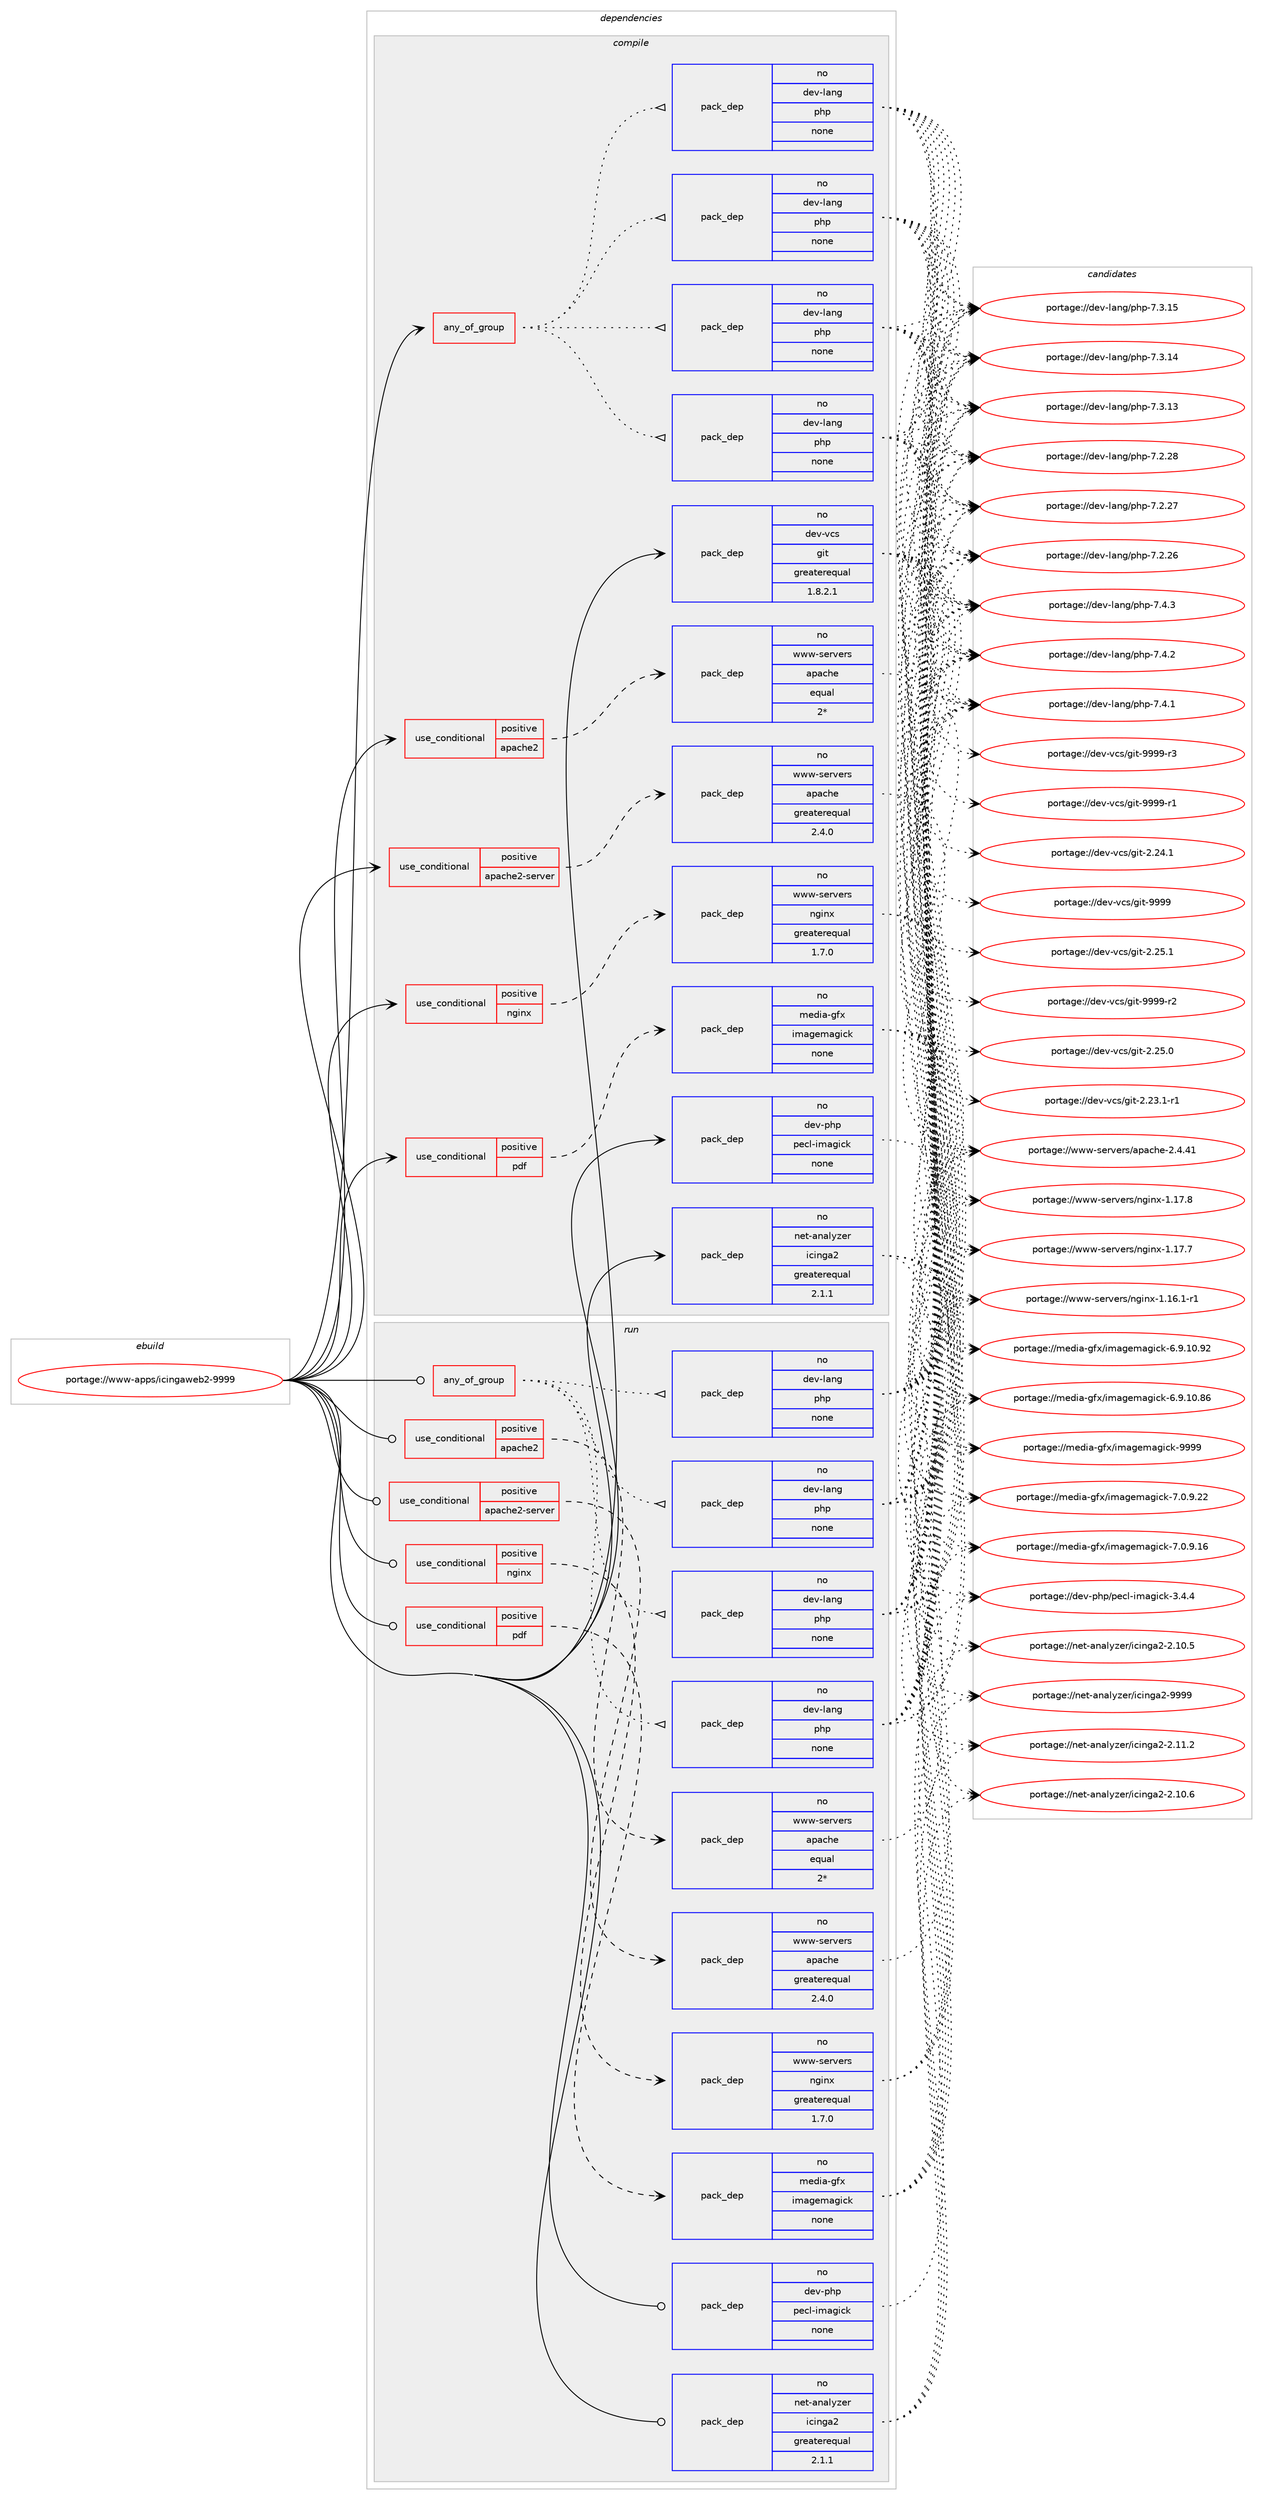 digraph prolog {

# *************
# Graph options
# *************

newrank=true;
concentrate=true;
compound=true;
graph [rankdir=LR,fontname=Helvetica,fontsize=10,ranksep=1.5];#, ranksep=2.5, nodesep=0.2];
edge  [arrowhead=vee];
node  [fontname=Helvetica,fontsize=10];

# **********
# The ebuild
# **********

subgraph cluster_leftcol {
color=gray;
rank=same;
label=<<i>ebuild</i>>;
id [label="portage://www-apps/icingaweb2-9999", color=red, width=4, href="../www-apps/icingaweb2-9999.svg"];
}

# ****************
# The dependencies
# ****************

subgraph cluster_midcol {
color=gray;
label=<<i>dependencies</i>>;
subgraph cluster_compile {
fillcolor="#eeeeee";
style=filled;
label=<<i>compile</i>>;
subgraph any435 {
dependency24993 [label=<<TABLE BORDER="0" CELLBORDER="1" CELLSPACING="0" CELLPADDING="4"><TR><TD CELLPADDING="10">any_of_group</TD></TR></TABLE>>, shape=none, color=red];subgraph pack20365 {
dependency24994 [label=<<TABLE BORDER="0" CELLBORDER="1" CELLSPACING="0" CELLPADDING="4" WIDTH="220"><TR><TD ROWSPAN="6" CELLPADDING="30">pack_dep</TD></TR><TR><TD WIDTH="110">no</TD></TR><TR><TD>dev-lang</TD></TR><TR><TD>php</TD></TR><TR><TD>none</TD></TR><TR><TD></TD></TR></TABLE>>, shape=none, color=blue];
}
dependency24993:e -> dependency24994:w [weight=20,style="dotted",arrowhead="oinv"];
subgraph pack20366 {
dependency24995 [label=<<TABLE BORDER="0" CELLBORDER="1" CELLSPACING="0" CELLPADDING="4" WIDTH="220"><TR><TD ROWSPAN="6" CELLPADDING="30">pack_dep</TD></TR><TR><TD WIDTH="110">no</TD></TR><TR><TD>dev-lang</TD></TR><TR><TD>php</TD></TR><TR><TD>none</TD></TR><TR><TD></TD></TR></TABLE>>, shape=none, color=blue];
}
dependency24993:e -> dependency24995:w [weight=20,style="dotted",arrowhead="oinv"];
subgraph pack20367 {
dependency24996 [label=<<TABLE BORDER="0" CELLBORDER="1" CELLSPACING="0" CELLPADDING="4" WIDTH="220"><TR><TD ROWSPAN="6" CELLPADDING="30">pack_dep</TD></TR><TR><TD WIDTH="110">no</TD></TR><TR><TD>dev-lang</TD></TR><TR><TD>php</TD></TR><TR><TD>none</TD></TR><TR><TD></TD></TR></TABLE>>, shape=none, color=blue];
}
dependency24993:e -> dependency24996:w [weight=20,style="dotted",arrowhead="oinv"];
subgraph pack20368 {
dependency24997 [label=<<TABLE BORDER="0" CELLBORDER="1" CELLSPACING="0" CELLPADDING="4" WIDTH="220"><TR><TD ROWSPAN="6" CELLPADDING="30">pack_dep</TD></TR><TR><TD WIDTH="110">no</TD></TR><TR><TD>dev-lang</TD></TR><TR><TD>php</TD></TR><TR><TD>none</TD></TR><TR><TD></TD></TR></TABLE>>, shape=none, color=blue];
}
dependency24993:e -> dependency24997:w [weight=20,style="dotted",arrowhead="oinv"];
}
id:e -> dependency24993:w [weight=20,style="solid",arrowhead="vee"];
subgraph cond4176 {
dependency24998 [label=<<TABLE BORDER="0" CELLBORDER="1" CELLSPACING="0" CELLPADDING="4"><TR><TD ROWSPAN="3" CELLPADDING="10">use_conditional</TD></TR><TR><TD>positive</TD></TR><TR><TD>apache2</TD></TR></TABLE>>, shape=none, color=red];
subgraph pack20369 {
dependency24999 [label=<<TABLE BORDER="0" CELLBORDER="1" CELLSPACING="0" CELLPADDING="4" WIDTH="220"><TR><TD ROWSPAN="6" CELLPADDING="30">pack_dep</TD></TR><TR><TD WIDTH="110">no</TD></TR><TR><TD>www-servers</TD></TR><TR><TD>apache</TD></TR><TR><TD>equal</TD></TR><TR><TD>2*</TD></TR></TABLE>>, shape=none, color=blue];
}
dependency24998:e -> dependency24999:w [weight=20,style="dashed",arrowhead="vee"];
}
id:e -> dependency24998:w [weight=20,style="solid",arrowhead="vee"];
subgraph cond4177 {
dependency25000 [label=<<TABLE BORDER="0" CELLBORDER="1" CELLSPACING="0" CELLPADDING="4"><TR><TD ROWSPAN="3" CELLPADDING="10">use_conditional</TD></TR><TR><TD>positive</TD></TR><TR><TD>apache2-server</TD></TR></TABLE>>, shape=none, color=red];
subgraph pack20370 {
dependency25001 [label=<<TABLE BORDER="0" CELLBORDER="1" CELLSPACING="0" CELLPADDING="4" WIDTH="220"><TR><TD ROWSPAN="6" CELLPADDING="30">pack_dep</TD></TR><TR><TD WIDTH="110">no</TD></TR><TR><TD>www-servers</TD></TR><TR><TD>apache</TD></TR><TR><TD>greaterequal</TD></TR><TR><TD>2.4.0</TD></TR></TABLE>>, shape=none, color=blue];
}
dependency25000:e -> dependency25001:w [weight=20,style="dashed",arrowhead="vee"];
}
id:e -> dependency25000:w [weight=20,style="solid",arrowhead="vee"];
subgraph cond4178 {
dependency25002 [label=<<TABLE BORDER="0" CELLBORDER="1" CELLSPACING="0" CELLPADDING="4"><TR><TD ROWSPAN="3" CELLPADDING="10">use_conditional</TD></TR><TR><TD>positive</TD></TR><TR><TD>nginx</TD></TR></TABLE>>, shape=none, color=red];
subgraph pack20371 {
dependency25003 [label=<<TABLE BORDER="0" CELLBORDER="1" CELLSPACING="0" CELLPADDING="4" WIDTH="220"><TR><TD ROWSPAN="6" CELLPADDING="30">pack_dep</TD></TR><TR><TD WIDTH="110">no</TD></TR><TR><TD>www-servers</TD></TR><TR><TD>nginx</TD></TR><TR><TD>greaterequal</TD></TR><TR><TD>1.7.0</TD></TR></TABLE>>, shape=none, color=blue];
}
dependency25002:e -> dependency25003:w [weight=20,style="dashed",arrowhead="vee"];
}
id:e -> dependency25002:w [weight=20,style="solid",arrowhead="vee"];
subgraph cond4179 {
dependency25004 [label=<<TABLE BORDER="0" CELLBORDER="1" CELLSPACING="0" CELLPADDING="4"><TR><TD ROWSPAN="3" CELLPADDING="10">use_conditional</TD></TR><TR><TD>positive</TD></TR><TR><TD>pdf</TD></TR></TABLE>>, shape=none, color=red];
subgraph pack20372 {
dependency25005 [label=<<TABLE BORDER="0" CELLBORDER="1" CELLSPACING="0" CELLPADDING="4" WIDTH="220"><TR><TD ROWSPAN="6" CELLPADDING="30">pack_dep</TD></TR><TR><TD WIDTH="110">no</TD></TR><TR><TD>media-gfx</TD></TR><TR><TD>imagemagick</TD></TR><TR><TD>none</TD></TR><TR><TD></TD></TR></TABLE>>, shape=none, color=blue];
}
dependency25004:e -> dependency25005:w [weight=20,style="dashed",arrowhead="vee"];
}
id:e -> dependency25004:w [weight=20,style="solid",arrowhead="vee"];
subgraph pack20373 {
dependency25006 [label=<<TABLE BORDER="0" CELLBORDER="1" CELLSPACING="0" CELLPADDING="4" WIDTH="220"><TR><TD ROWSPAN="6" CELLPADDING="30">pack_dep</TD></TR><TR><TD WIDTH="110">no</TD></TR><TR><TD>dev-php</TD></TR><TR><TD>pecl-imagick</TD></TR><TR><TD>none</TD></TR><TR><TD></TD></TR></TABLE>>, shape=none, color=blue];
}
id:e -> dependency25006:w [weight=20,style="solid",arrowhead="vee"];
subgraph pack20374 {
dependency25007 [label=<<TABLE BORDER="0" CELLBORDER="1" CELLSPACING="0" CELLPADDING="4" WIDTH="220"><TR><TD ROWSPAN="6" CELLPADDING="30">pack_dep</TD></TR><TR><TD WIDTH="110">no</TD></TR><TR><TD>dev-vcs</TD></TR><TR><TD>git</TD></TR><TR><TD>greaterequal</TD></TR><TR><TD>1.8.2.1</TD></TR></TABLE>>, shape=none, color=blue];
}
id:e -> dependency25007:w [weight=20,style="solid",arrowhead="vee"];
subgraph pack20375 {
dependency25008 [label=<<TABLE BORDER="0" CELLBORDER="1" CELLSPACING="0" CELLPADDING="4" WIDTH="220"><TR><TD ROWSPAN="6" CELLPADDING="30">pack_dep</TD></TR><TR><TD WIDTH="110">no</TD></TR><TR><TD>net-analyzer</TD></TR><TR><TD>icinga2</TD></TR><TR><TD>greaterequal</TD></TR><TR><TD>2.1.1</TD></TR></TABLE>>, shape=none, color=blue];
}
id:e -> dependency25008:w [weight=20,style="solid",arrowhead="vee"];
}
subgraph cluster_compileandrun {
fillcolor="#eeeeee";
style=filled;
label=<<i>compile and run</i>>;
}
subgraph cluster_run {
fillcolor="#eeeeee";
style=filled;
label=<<i>run</i>>;
subgraph any436 {
dependency25009 [label=<<TABLE BORDER="0" CELLBORDER="1" CELLSPACING="0" CELLPADDING="4"><TR><TD CELLPADDING="10">any_of_group</TD></TR></TABLE>>, shape=none, color=red];subgraph pack20376 {
dependency25010 [label=<<TABLE BORDER="0" CELLBORDER="1" CELLSPACING="0" CELLPADDING="4" WIDTH="220"><TR><TD ROWSPAN="6" CELLPADDING="30">pack_dep</TD></TR><TR><TD WIDTH="110">no</TD></TR><TR><TD>dev-lang</TD></TR><TR><TD>php</TD></TR><TR><TD>none</TD></TR><TR><TD></TD></TR></TABLE>>, shape=none, color=blue];
}
dependency25009:e -> dependency25010:w [weight=20,style="dotted",arrowhead="oinv"];
subgraph pack20377 {
dependency25011 [label=<<TABLE BORDER="0" CELLBORDER="1" CELLSPACING="0" CELLPADDING="4" WIDTH="220"><TR><TD ROWSPAN="6" CELLPADDING="30">pack_dep</TD></TR><TR><TD WIDTH="110">no</TD></TR><TR><TD>dev-lang</TD></TR><TR><TD>php</TD></TR><TR><TD>none</TD></TR><TR><TD></TD></TR></TABLE>>, shape=none, color=blue];
}
dependency25009:e -> dependency25011:w [weight=20,style="dotted",arrowhead="oinv"];
subgraph pack20378 {
dependency25012 [label=<<TABLE BORDER="0" CELLBORDER="1" CELLSPACING="0" CELLPADDING="4" WIDTH="220"><TR><TD ROWSPAN="6" CELLPADDING="30">pack_dep</TD></TR><TR><TD WIDTH="110">no</TD></TR><TR><TD>dev-lang</TD></TR><TR><TD>php</TD></TR><TR><TD>none</TD></TR><TR><TD></TD></TR></TABLE>>, shape=none, color=blue];
}
dependency25009:e -> dependency25012:w [weight=20,style="dotted",arrowhead="oinv"];
subgraph pack20379 {
dependency25013 [label=<<TABLE BORDER="0" CELLBORDER="1" CELLSPACING="0" CELLPADDING="4" WIDTH="220"><TR><TD ROWSPAN="6" CELLPADDING="30">pack_dep</TD></TR><TR><TD WIDTH="110">no</TD></TR><TR><TD>dev-lang</TD></TR><TR><TD>php</TD></TR><TR><TD>none</TD></TR><TR><TD></TD></TR></TABLE>>, shape=none, color=blue];
}
dependency25009:e -> dependency25013:w [weight=20,style="dotted",arrowhead="oinv"];
}
id:e -> dependency25009:w [weight=20,style="solid",arrowhead="odot"];
subgraph cond4180 {
dependency25014 [label=<<TABLE BORDER="0" CELLBORDER="1" CELLSPACING="0" CELLPADDING="4"><TR><TD ROWSPAN="3" CELLPADDING="10">use_conditional</TD></TR><TR><TD>positive</TD></TR><TR><TD>apache2</TD></TR></TABLE>>, shape=none, color=red];
subgraph pack20380 {
dependency25015 [label=<<TABLE BORDER="0" CELLBORDER="1" CELLSPACING="0" CELLPADDING="4" WIDTH="220"><TR><TD ROWSPAN="6" CELLPADDING="30">pack_dep</TD></TR><TR><TD WIDTH="110">no</TD></TR><TR><TD>www-servers</TD></TR><TR><TD>apache</TD></TR><TR><TD>equal</TD></TR><TR><TD>2*</TD></TR></TABLE>>, shape=none, color=blue];
}
dependency25014:e -> dependency25015:w [weight=20,style="dashed",arrowhead="vee"];
}
id:e -> dependency25014:w [weight=20,style="solid",arrowhead="odot"];
subgraph cond4181 {
dependency25016 [label=<<TABLE BORDER="0" CELLBORDER="1" CELLSPACING="0" CELLPADDING="4"><TR><TD ROWSPAN="3" CELLPADDING="10">use_conditional</TD></TR><TR><TD>positive</TD></TR><TR><TD>apache2-server</TD></TR></TABLE>>, shape=none, color=red];
subgraph pack20381 {
dependency25017 [label=<<TABLE BORDER="0" CELLBORDER="1" CELLSPACING="0" CELLPADDING="4" WIDTH="220"><TR><TD ROWSPAN="6" CELLPADDING="30">pack_dep</TD></TR><TR><TD WIDTH="110">no</TD></TR><TR><TD>www-servers</TD></TR><TR><TD>apache</TD></TR><TR><TD>greaterequal</TD></TR><TR><TD>2.4.0</TD></TR></TABLE>>, shape=none, color=blue];
}
dependency25016:e -> dependency25017:w [weight=20,style="dashed",arrowhead="vee"];
}
id:e -> dependency25016:w [weight=20,style="solid",arrowhead="odot"];
subgraph cond4182 {
dependency25018 [label=<<TABLE BORDER="0" CELLBORDER="1" CELLSPACING="0" CELLPADDING="4"><TR><TD ROWSPAN="3" CELLPADDING="10">use_conditional</TD></TR><TR><TD>positive</TD></TR><TR><TD>nginx</TD></TR></TABLE>>, shape=none, color=red];
subgraph pack20382 {
dependency25019 [label=<<TABLE BORDER="0" CELLBORDER="1" CELLSPACING="0" CELLPADDING="4" WIDTH="220"><TR><TD ROWSPAN="6" CELLPADDING="30">pack_dep</TD></TR><TR><TD WIDTH="110">no</TD></TR><TR><TD>www-servers</TD></TR><TR><TD>nginx</TD></TR><TR><TD>greaterequal</TD></TR><TR><TD>1.7.0</TD></TR></TABLE>>, shape=none, color=blue];
}
dependency25018:e -> dependency25019:w [weight=20,style="dashed",arrowhead="vee"];
}
id:e -> dependency25018:w [weight=20,style="solid",arrowhead="odot"];
subgraph cond4183 {
dependency25020 [label=<<TABLE BORDER="0" CELLBORDER="1" CELLSPACING="0" CELLPADDING="4"><TR><TD ROWSPAN="3" CELLPADDING="10">use_conditional</TD></TR><TR><TD>positive</TD></TR><TR><TD>pdf</TD></TR></TABLE>>, shape=none, color=red];
subgraph pack20383 {
dependency25021 [label=<<TABLE BORDER="0" CELLBORDER="1" CELLSPACING="0" CELLPADDING="4" WIDTH="220"><TR><TD ROWSPAN="6" CELLPADDING="30">pack_dep</TD></TR><TR><TD WIDTH="110">no</TD></TR><TR><TD>media-gfx</TD></TR><TR><TD>imagemagick</TD></TR><TR><TD>none</TD></TR><TR><TD></TD></TR></TABLE>>, shape=none, color=blue];
}
dependency25020:e -> dependency25021:w [weight=20,style="dashed",arrowhead="vee"];
}
id:e -> dependency25020:w [weight=20,style="solid",arrowhead="odot"];
subgraph pack20384 {
dependency25022 [label=<<TABLE BORDER="0" CELLBORDER="1" CELLSPACING="0" CELLPADDING="4" WIDTH="220"><TR><TD ROWSPAN="6" CELLPADDING="30">pack_dep</TD></TR><TR><TD WIDTH="110">no</TD></TR><TR><TD>dev-php</TD></TR><TR><TD>pecl-imagick</TD></TR><TR><TD>none</TD></TR><TR><TD></TD></TR></TABLE>>, shape=none, color=blue];
}
id:e -> dependency25022:w [weight=20,style="solid",arrowhead="odot"];
subgraph pack20385 {
dependency25023 [label=<<TABLE BORDER="0" CELLBORDER="1" CELLSPACING="0" CELLPADDING="4" WIDTH="220"><TR><TD ROWSPAN="6" CELLPADDING="30">pack_dep</TD></TR><TR><TD WIDTH="110">no</TD></TR><TR><TD>net-analyzer</TD></TR><TR><TD>icinga2</TD></TR><TR><TD>greaterequal</TD></TR><TR><TD>2.1.1</TD></TR></TABLE>>, shape=none, color=blue];
}
id:e -> dependency25023:w [weight=20,style="solid",arrowhead="odot"];
}
}

# **************
# The candidates
# **************

subgraph cluster_choices {
rank=same;
color=gray;
label=<<i>candidates</i>>;

subgraph choice20365 {
color=black;
nodesep=1;
choice100101118451089711010347112104112455546524651 [label="portage://dev-lang/php-7.4.3", color=red, width=4,href="../dev-lang/php-7.4.3.svg"];
choice100101118451089711010347112104112455546524650 [label="portage://dev-lang/php-7.4.2", color=red, width=4,href="../dev-lang/php-7.4.2.svg"];
choice100101118451089711010347112104112455546524649 [label="portage://dev-lang/php-7.4.1", color=red, width=4,href="../dev-lang/php-7.4.1.svg"];
choice10010111845108971101034711210411245554651464953 [label="portage://dev-lang/php-7.3.15", color=red, width=4,href="../dev-lang/php-7.3.15.svg"];
choice10010111845108971101034711210411245554651464952 [label="portage://dev-lang/php-7.3.14", color=red, width=4,href="../dev-lang/php-7.3.14.svg"];
choice10010111845108971101034711210411245554651464951 [label="portage://dev-lang/php-7.3.13", color=red, width=4,href="../dev-lang/php-7.3.13.svg"];
choice10010111845108971101034711210411245554650465056 [label="portage://dev-lang/php-7.2.28", color=red, width=4,href="../dev-lang/php-7.2.28.svg"];
choice10010111845108971101034711210411245554650465055 [label="portage://dev-lang/php-7.2.27", color=red, width=4,href="../dev-lang/php-7.2.27.svg"];
choice10010111845108971101034711210411245554650465054 [label="portage://dev-lang/php-7.2.26", color=red, width=4,href="../dev-lang/php-7.2.26.svg"];
dependency24994:e -> choice100101118451089711010347112104112455546524651:w [style=dotted,weight="100"];
dependency24994:e -> choice100101118451089711010347112104112455546524650:w [style=dotted,weight="100"];
dependency24994:e -> choice100101118451089711010347112104112455546524649:w [style=dotted,weight="100"];
dependency24994:e -> choice10010111845108971101034711210411245554651464953:w [style=dotted,weight="100"];
dependency24994:e -> choice10010111845108971101034711210411245554651464952:w [style=dotted,weight="100"];
dependency24994:e -> choice10010111845108971101034711210411245554651464951:w [style=dotted,weight="100"];
dependency24994:e -> choice10010111845108971101034711210411245554650465056:w [style=dotted,weight="100"];
dependency24994:e -> choice10010111845108971101034711210411245554650465055:w [style=dotted,weight="100"];
dependency24994:e -> choice10010111845108971101034711210411245554650465054:w [style=dotted,weight="100"];
}
subgraph choice20366 {
color=black;
nodesep=1;
choice100101118451089711010347112104112455546524651 [label="portage://dev-lang/php-7.4.3", color=red, width=4,href="../dev-lang/php-7.4.3.svg"];
choice100101118451089711010347112104112455546524650 [label="portage://dev-lang/php-7.4.2", color=red, width=4,href="../dev-lang/php-7.4.2.svg"];
choice100101118451089711010347112104112455546524649 [label="portage://dev-lang/php-7.4.1", color=red, width=4,href="../dev-lang/php-7.4.1.svg"];
choice10010111845108971101034711210411245554651464953 [label="portage://dev-lang/php-7.3.15", color=red, width=4,href="../dev-lang/php-7.3.15.svg"];
choice10010111845108971101034711210411245554651464952 [label="portage://dev-lang/php-7.3.14", color=red, width=4,href="../dev-lang/php-7.3.14.svg"];
choice10010111845108971101034711210411245554651464951 [label="portage://dev-lang/php-7.3.13", color=red, width=4,href="../dev-lang/php-7.3.13.svg"];
choice10010111845108971101034711210411245554650465056 [label="portage://dev-lang/php-7.2.28", color=red, width=4,href="../dev-lang/php-7.2.28.svg"];
choice10010111845108971101034711210411245554650465055 [label="portage://dev-lang/php-7.2.27", color=red, width=4,href="../dev-lang/php-7.2.27.svg"];
choice10010111845108971101034711210411245554650465054 [label="portage://dev-lang/php-7.2.26", color=red, width=4,href="../dev-lang/php-7.2.26.svg"];
dependency24995:e -> choice100101118451089711010347112104112455546524651:w [style=dotted,weight="100"];
dependency24995:e -> choice100101118451089711010347112104112455546524650:w [style=dotted,weight="100"];
dependency24995:e -> choice100101118451089711010347112104112455546524649:w [style=dotted,weight="100"];
dependency24995:e -> choice10010111845108971101034711210411245554651464953:w [style=dotted,weight="100"];
dependency24995:e -> choice10010111845108971101034711210411245554651464952:w [style=dotted,weight="100"];
dependency24995:e -> choice10010111845108971101034711210411245554651464951:w [style=dotted,weight="100"];
dependency24995:e -> choice10010111845108971101034711210411245554650465056:w [style=dotted,weight="100"];
dependency24995:e -> choice10010111845108971101034711210411245554650465055:w [style=dotted,weight="100"];
dependency24995:e -> choice10010111845108971101034711210411245554650465054:w [style=dotted,weight="100"];
}
subgraph choice20367 {
color=black;
nodesep=1;
choice100101118451089711010347112104112455546524651 [label="portage://dev-lang/php-7.4.3", color=red, width=4,href="../dev-lang/php-7.4.3.svg"];
choice100101118451089711010347112104112455546524650 [label="portage://dev-lang/php-7.4.2", color=red, width=4,href="../dev-lang/php-7.4.2.svg"];
choice100101118451089711010347112104112455546524649 [label="portage://dev-lang/php-7.4.1", color=red, width=4,href="../dev-lang/php-7.4.1.svg"];
choice10010111845108971101034711210411245554651464953 [label="portage://dev-lang/php-7.3.15", color=red, width=4,href="../dev-lang/php-7.3.15.svg"];
choice10010111845108971101034711210411245554651464952 [label="portage://dev-lang/php-7.3.14", color=red, width=4,href="../dev-lang/php-7.3.14.svg"];
choice10010111845108971101034711210411245554651464951 [label="portage://dev-lang/php-7.3.13", color=red, width=4,href="../dev-lang/php-7.3.13.svg"];
choice10010111845108971101034711210411245554650465056 [label="portage://dev-lang/php-7.2.28", color=red, width=4,href="../dev-lang/php-7.2.28.svg"];
choice10010111845108971101034711210411245554650465055 [label="portage://dev-lang/php-7.2.27", color=red, width=4,href="../dev-lang/php-7.2.27.svg"];
choice10010111845108971101034711210411245554650465054 [label="portage://dev-lang/php-7.2.26", color=red, width=4,href="../dev-lang/php-7.2.26.svg"];
dependency24996:e -> choice100101118451089711010347112104112455546524651:w [style=dotted,weight="100"];
dependency24996:e -> choice100101118451089711010347112104112455546524650:w [style=dotted,weight="100"];
dependency24996:e -> choice100101118451089711010347112104112455546524649:w [style=dotted,weight="100"];
dependency24996:e -> choice10010111845108971101034711210411245554651464953:w [style=dotted,weight="100"];
dependency24996:e -> choice10010111845108971101034711210411245554651464952:w [style=dotted,weight="100"];
dependency24996:e -> choice10010111845108971101034711210411245554651464951:w [style=dotted,weight="100"];
dependency24996:e -> choice10010111845108971101034711210411245554650465056:w [style=dotted,weight="100"];
dependency24996:e -> choice10010111845108971101034711210411245554650465055:w [style=dotted,weight="100"];
dependency24996:e -> choice10010111845108971101034711210411245554650465054:w [style=dotted,weight="100"];
}
subgraph choice20368 {
color=black;
nodesep=1;
choice100101118451089711010347112104112455546524651 [label="portage://dev-lang/php-7.4.3", color=red, width=4,href="../dev-lang/php-7.4.3.svg"];
choice100101118451089711010347112104112455546524650 [label="portage://dev-lang/php-7.4.2", color=red, width=4,href="../dev-lang/php-7.4.2.svg"];
choice100101118451089711010347112104112455546524649 [label="portage://dev-lang/php-7.4.1", color=red, width=4,href="../dev-lang/php-7.4.1.svg"];
choice10010111845108971101034711210411245554651464953 [label="portage://dev-lang/php-7.3.15", color=red, width=4,href="../dev-lang/php-7.3.15.svg"];
choice10010111845108971101034711210411245554651464952 [label="portage://dev-lang/php-7.3.14", color=red, width=4,href="../dev-lang/php-7.3.14.svg"];
choice10010111845108971101034711210411245554651464951 [label="portage://dev-lang/php-7.3.13", color=red, width=4,href="../dev-lang/php-7.3.13.svg"];
choice10010111845108971101034711210411245554650465056 [label="portage://dev-lang/php-7.2.28", color=red, width=4,href="../dev-lang/php-7.2.28.svg"];
choice10010111845108971101034711210411245554650465055 [label="portage://dev-lang/php-7.2.27", color=red, width=4,href="../dev-lang/php-7.2.27.svg"];
choice10010111845108971101034711210411245554650465054 [label="portage://dev-lang/php-7.2.26", color=red, width=4,href="../dev-lang/php-7.2.26.svg"];
dependency24997:e -> choice100101118451089711010347112104112455546524651:w [style=dotted,weight="100"];
dependency24997:e -> choice100101118451089711010347112104112455546524650:w [style=dotted,weight="100"];
dependency24997:e -> choice100101118451089711010347112104112455546524649:w [style=dotted,weight="100"];
dependency24997:e -> choice10010111845108971101034711210411245554651464953:w [style=dotted,weight="100"];
dependency24997:e -> choice10010111845108971101034711210411245554651464952:w [style=dotted,weight="100"];
dependency24997:e -> choice10010111845108971101034711210411245554651464951:w [style=dotted,weight="100"];
dependency24997:e -> choice10010111845108971101034711210411245554650465056:w [style=dotted,weight="100"];
dependency24997:e -> choice10010111845108971101034711210411245554650465055:w [style=dotted,weight="100"];
dependency24997:e -> choice10010111845108971101034711210411245554650465054:w [style=dotted,weight="100"];
}
subgraph choice20369 {
color=black;
nodesep=1;
choice119119119451151011141181011141154797112979910410145504652465249 [label="portage://www-servers/apache-2.4.41", color=red, width=4,href="../www-servers/apache-2.4.41.svg"];
dependency24999:e -> choice119119119451151011141181011141154797112979910410145504652465249:w [style=dotted,weight="100"];
}
subgraph choice20370 {
color=black;
nodesep=1;
choice119119119451151011141181011141154797112979910410145504652465249 [label="portage://www-servers/apache-2.4.41", color=red, width=4,href="../www-servers/apache-2.4.41.svg"];
dependency25001:e -> choice119119119451151011141181011141154797112979910410145504652465249:w [style=dotted,weight="100"];
}
subgraph choice20371 {
color=black;
nodesep=1;
choice119119119451151011141181011141154711010310511012045494649554656 [label="portage://www-servers/nginx-1.17.8", color=red, width=4,href="../www-servers/nginx-1.17.8.svg"];
choice119119119451151011141181011141154711010310511012045494649554655 [label="portage://www-servers/nginx-1.17.7", color=red, width=4,href="../www-servers/nginx-1.17.7.svg"];
choice1191191194511510111411810111411547110103105110120454946495446494511449 [label="portage://www-servers/nginx-1.16.1-r1", color=red, width=4,href="../www-servers/nginx-1.16.1-r1.svg"];
dependency25003:e -> choice119119119451151011141181011141154711010310511012045494649554656:w [style=dotted,weight="100"];
dependency25003:e -> choice119119119451151011141181011141154711010310511012045494649554655:w [style=dotted,weight="100"];
dependency25003:e -> choice1191191194511510111411810111411547110103105110120454946495446494511449:w [style=dotted,weight="100"];
}
subgraph choice20372 {
color=black;
nodesep=1;
choice1091011001059745103102120471051099710310110997103105991074557575757 [label="portage://media-gfx/imagemagick-9999", color=red, width=4,href="../media-gfx/imagemagick-9999.svg"];
choice109101100105974510310212047105109971031011099710310599107455546484657465050 [label="portage://media-gfx/imagemagick-7.0.9.22", color=red, width=4,href="../media-gfx/imagemagick-7.0.9.22.svg"];
choice109101100105974510310212047105109971031011099710310599107455546484657464954 [label="portage://media-gfx/imagemagick-7.0.9.16", color=red, width=4,href="../media-gfx/imagemagick-7.0.9.16.svg"];
choice10910110010597451031021204710510997103101109971031059910745544657464948465750 [label="portage://media-gfx/imagemagick-6.9.10.92", color=red, width=4,href="../media-gfx/imagemagick-6.9.10.92.svg"];
choice10910110010597451031021204710510997103101109971031059910745544657464948465654 [label="portage://media-gfx/imagemagick-6.9.10.86", color=red, width=4,href="../media-gfx/imagemagick-6.9.10.86.svg"];
dependency25005:e -> choice1091011001059745103102120471051099710310110997103105991074557575757:w [style=dotted,weight="100"];
dependency25005:e -> choice109101100105974510310212047105109971031011099710310599107455546484657465050:w [style=dotted,weight="100"];
dependency25005:e -> choice109101100105974510310212047105109971031011099710310599107455546484657464954:w [style=dotted,weight="100"];
dependency25005:e -> choice10910110010597451031021204710510997103101109971031059910745544657464948465750:w [style=dotted,weight="100"];
dependency25005:e -> choice10910110010597451031021204710510997103101109971031059910745544657464948465654:w [style=dotted,weight="100"];
}
subgraph choice20373 {
color=black;
nodesep=1;
choice100101118451121041124711210199108451051099710310599107455146524652 [label="portage://dev-php/pecl-imagick-3.4.4", color=red, width=4,href="../dev-php/pecl-imagick-3.4.4.svg"];
dependency25006:e -> choice100101118451121041124711210199108451051099710310599107455146524652:w [style=dotted,weight="100"];
}
subgraph choice20374 {
color=black;
nodesep=1;
choice10010111845118991154710310511645575757574511451 [label="portage://dev-vcs/git-9999-r3", color=red, width=4,href="../dev-vcs/git-9999-r3.svg"];
choice10010111845118991154710310511645575757574511450 [label="portage://dev-vcs/git-9999-r2", color=red, width=4,href="../dev-vcs/git-9999-r2.svg"];
choice10010111845118991154710310511645575757574511449 [label="portage://dev-vcs/git-9999-r1", color=red, width=4,href="../dev-vcs/git-9999-r1.svg"];
choice1001011184511899115471031051164557575757 [label="portage://dev-vcs/git-9999", color=red, width=4,href="../dev-vcs/git-9999.svg"];
choice10010111845118991154710310511645504650534649 [label="portage://dev-vcs/git-2.25.1", color=red, width=4,href="../dev-vcs/git-2.25.1.svg"];
choice10010111845118991154710310511645504650534648 [label="portage://dev-vcs/git-2.25.0", color=red, width=4,href="../dev-vcs/git-2.25.0.svg"];
choice10010111845118991154710310511645504650524649 [label="portage://dev-vcs/git-2.24.1", color=red, width=4,href="../dev-vcs/git-2.24.1.svg"];
choice100101118451189911547103105116455046505146494511449 [label="portage://dev-vcs/git-2.23.1-r1", color=red, width=4,href="../dev-vcs/git-2.23.1-r1.svg"];
dependency25007:e -> choice10010111845118991154710310511645575757574511451:w [style=dotted,weight="100"];
dependency25007:e -> choice10010111845118991154710310511645575757574511450:w [style=dotted,weight="100"];
dependency25007:e -> choice10010111845118991154710310511645575757574511449:w [style=dotted,weight="100"];
dependency25007:e -> choice1001011184511899115471031051164557575757:w [style=dotted,weight="100"];
dependency25007:e -> choice10010111845118991154710310511645504650534649:w [style=dotted,weight="100"];
dependency25007:e -> choice10010111845118991154710310511645504650534648:w [style=dotted,weight="100"];
dependency25007:e -> choice10010111845118991154710310511645504650524649:w [style=dotted,weight="100"];
dependency25007:e -> choice100101118451189911547103105116455046505146494511449:w [style=dotted,weight="100"];
}
subgraph choice20375 {
color=black;
nodesep=1;
choice110101116459711097108121122101114471059910511010397504557575757 [label="portage://net-analyzer/icinga2-9999", color=red, width=4,href="../net-analyzer/icinga2-9999.svg"];
choice1101011164597110971081211221011144710599105110103975045504649494650 [label="portage://net-analyzer/icinga2-2.11.2", color=red, width=4,href="../net-analyzer/icinga2-2.11.2.svg"];
choice1101011164597110971081211221011144710599105110103975045504649484654 [label="portage://net-analyzer/icinga2-2.10.6", color=red, width=4,href="../net-analyzer/icinga2-2.10.6.svg"];
choice1101011164597110971081211221011144710599105110103975045504649484653 [label="portage://net-analyzer/icinga2-2.10.5", color=red, width=4,href="../net-analyzer/icinga2-2.10.5.svg"];
dependency25008:e -> choice110101116459711097108121122101114471059910511010397504557575757:w [style=dotted,weight="100"];
dependency25008:e -> choice1101011164597110971081211221011144710599105110103975045504649494650:w [style=dotted,weight="100"];
dependency25008:e -> choice1101011164597110971081211221011144710599105110103975045504649484654:w [style=dotted,weight="100"];
dependency25008:e -> choice1101011164597110971081211221011144710599105110103975045504649484653:w [style=dotted,weight="100"];
}
subgraph choice20376 {
color=black;
nodesep=1;
choice100101118451089711010347112104112455546524651 [label="portage://dev-lang/php-7.4.3", color=red, width=4,href="../dev-lang/php-7.4.3.svg"];
choice100101118451089711010347112104112455546524650 [label="portage://dev-lang/php-7.4.2", color=red, width=4,href="../dev-lang/php-7.4.2.svg"];
choice100101118451089711010347112104112455546524649 [label="portage://dev-lang/php-7.4.1", color=red, width=4,href="../dev-lang/php-7.4.1.svg"];
choice10010111845108971101034711210411245554651464953 [label="portage://dev-lang/php-7.3.15", color=red, width=4,href="../dev-lang/php-7.3.15.svg"];
choice10010111845108971101034711210411245554651464952 [label="portage://dev-lang/php-7.3.14", color=red, width=4,href="../dev-lang/php-7.3.14.svg"];
choice10010111845108971101034711210411245554651464951 [label="portage://dev-lang/php-7.3.13", color=red, width=4,href="../dev-lang/php-7.3.13.svg"];
choice10010111845108971101034711210411245554650465056 [label="portage://dev-lang/php-7.2.28", color=red, width=4,href="../dev-lang/php-7.2.28.svg"];
choice10010111845108971101034711210411245554650465055 [label="portage://dev-lang/php-7.2.27", color=red, width=4,href="../dev-lang/php-7.2.27.svg"];
choice10010111845108971101034711210411245554650465054 [label="portage://dev-lang/php-7.2.26", color=red, width=4,href="../dev-lang/php-7.2.26.svg"];
dependency25010:e -> choice100101118451089711010347112104112455546524651:w [style=dotted,weight="100"];
dependency25010:e -> choice100101118451089711010347112104112455546524650:w [style=dotted,weight="100"];
dependency25010:e -> choice100101118451089711010347112104112455546524649:w [style=dotted,weight="100"];
dependency25010:e -> choice10010111845108971101034711210411245554651464953:w [style=dotted,weight="100"];
dependency25010:e -> choice10010111845108971101034711210411245554651464952:w [style=dotted,weight="100"];
dependency25010:e -> choice10010111845108971101034711210411245554651464951:w [style=dotted,weight="100"];
dependency25010:e -> choice10010111845108971101034711210411245554650465056:w [style=dotted,weight="100"];
dependency25010:e -> choice10010111845108971101034711210411245554650465055:w [style=dotted,weight="100"];
dependency25010:e -> choice10010111845108971101034711210411245554650465054:w [style=dotted,weight="100"];
}
subgraph choice20377 {
color=black;
nodesep=1;
choice100101118451089711010347112104112455546524651 [label="portage://dev-lang/php-7.4.3", color=red, width=4,href="../dev-lang/php-7.4.3.svg"];
choice100101118451089711010347112104112455546524650 [label="portage://dev-lang/php-7.4.2", color=red, width=4,href="../dev-lang/php-7.4.2.svg"];
choice100101118451089711010347112104112455546524649 [label="portage://dev-lang/php-7.4.1", color=red, width=4,href="../dev-lang/php-7.4.1.svg"];
choice10010111845108971101034711210411245554651464953 [label="portage://dev-lang/php-7.3.15", color=red, width=4,href="../dev-lang/php-7.3.15.svg"];
choice10010111845108971101034711210411245554651464952 [label="portage://dev-lang/php-7.3.14", color=red, width=4,href="../dev-lang/php-7.3.14.svg"];
choice10010111845108971101034711210411245554651464951 [label="portage://dev-lang/php-7.3.13", color=red, width=4,href="../dev-lang/php-7.3.13.svg"];
choice10010111845108971101034711210411245554650465056 [label="portage://dev-lang/php-7.2.28", color=red, width=4,href="../dev-lang/php-7.2.28.svg"];
choice10010111845108971101034711210411245554650465055 [label="portage://dev-lang/php-7.2.27", color=red, width=4,href="../dev-lang/php-7.2.27.svg"];
choice10010111845108971101034711210411245554650465054 [label="portage://dev-lang/php-7.2.26", color=red, width=4,href="../dev-lang/php-7.2.26.svg"];
dependency25011:e -> choice100101118451089711010347112104112455546524651:w [style=dotted,weight="100"];
dependency25011:e -> choice100101118451089711010347112104112455546524650:w [style=dotted,weight="100"];
dependency25011:e -> choice100101118451089711010347112104112455546524649:w [style=dotted,weight="100"];
dependency25011:e -> choice10010111845108971101034711210411245554651464953:w [style=dotted,weight="100"];
dependency25011:e -> choice10010111845108971101034711210411245554651464952:w [style=dotted,weight="100"];
dependency25011:e -> choice10010111845108971101034711210411245554651464951:w [style=dotted,weight="100"];
dependency25011:e -> choice10010111845108971101034711210411245554650465056:w [style=dotted,weight="100"];
dependency25011:e -> choice10010111845108971101034711210411245554650465055:w [style=dotted,weight="100"];
dependency25011:e -> choice10010111845108971101034711210411245554650465054:w [style=dotted,weight="100"];
}
subgraph choice20378 {
color=black;
nodesep=1;
choice100101118451089711010347112104112455546524651 [label="portage://dev-lang/php-7.4.3", color=red, width=4,href="../dev-lang/php-7.4.3.svg"];
choice100101118451089711010347112104112455546524650 [label="portage://dev-lang/php-7.4.2", color=red, width=4,href="../dev-lang/php-7.4.2.svg"];
choice100101118451089711010347112104112455546524649 [label="portage://dev-lang/php-7.4.1", color=red, width=4,href="../dev-lang/php-7.4.1.svg"];
choice10010111845108971101034711210411245554651464953 [label="portage://dev-lang/php-7.3.15", color=red, width=4,href="../dev-lang/php-7.3.15.svg"];
choice10010111845108971101034711210411245554651464952 [label="portage://dev-lang/php-7.3.14", color=red, width=4,href="../dev-lang/php-7.3.14.svg"];
choice10010111845108971101034711210411245554651464951 [label="portage://dev-lang/php-7.3.13", color=red, width=4,href="../dev-lang/php-7.3.13.svg"];
choice10010111845108971101034711210411245554650465056 [label="portage://dev-lang/php-7.2.28", color=red, width=4,href="../dev-lang/php-7.2.28.svg"];
choice10010111845108971101034711210411245554650465055 [label="portage://dev-lang/php-7.2.27", color=red, width=4,href="../dev-lang/php-7.2.27.svg"];
choice10010111845108971101034711210411245554650465054 [label="portage://dev-lang/php-7.2.26", color=red, width=4,href="../dev-lang/php-7.2.26.svg"];
dependency25012:e -> choice100101118451089711010347112104112455546524651:w [style=dotted,weight="100"];
dependency25012:e -> choice100101118451089711010347112104112455546524650:w [style=dotted,weight="100"];
dependency25012:e -> choice100101118451089711010347112104112455546524649:w [style=dotted,weight="100"];
dependency25012:e -> choice10010111845108971101034711210411245554651464953:w [style=dotted,weight="100"];
dependency25012:e -> choice10010111845108971101034711210411245554651464952:w [style=dotted,weight="100"];
dependency25012:e -> choice10010111845108971101034711210411245554651464951:w [style=dotted,weight="100"];
dependency25012:e -> choice10010111845108971101034711210411245554650465056:w [style=dotted,weight="100"];
dependency25012:e -> choice10010111845108971101034711210411245554650465055:w [style=dotted,weight="100"];
dependency25012:e -> choice10010111845108971101034711210411245554650465054:w [style=dotted,weight="100"];
}
subgraph choice20379 {
color=black;
nodesep=1;
choice100101118451089711010347112104112455546524651 [label="portage://dev-lang/php-7.4.3", color=red, width=4,href="../dev-lang/php-7.4.3.svg"];
choice100101118451089711010347112104112455546524650 [label="portage://dev-lang/php-7.4.2", color=red, width=4,href="../dev-lang/php-7.4.2.svg"];
choice100101118451089711010347112104112455546524649 [label="portage://dev-lang/php-7.4.1", color=red, width=4,href="../dev-lang/php-7.4.1.svg"];
choice10010111845108971101034711210411245554651464953 [label="portage://dev-lang/php-7.3.15", color=red, width=4,href="../dev-lang/php-7.3.15.svg"];
choice10010111845108971101034711210411245554651464952 [label="portage://dev-lang/php-7.3.14", color=red, width=4,href="../dev-lang/php-7.3.14.svg"];
choice10010111845108971101034711210411245554651464951 [label="portage://dev-lang/php-7.3.13", color=red, width=4,href="../dev-lang/php-7.3.13.svg"];
choice10010111845108971101034711210411245554650465056 [label="portage://dev-lang/php-7.2.28", color=red, width=4,href="../dev-lang/php-7.2.28.svg"];
choice10010111845108971101034711210411245554650465055 [label="portage://dev-lang/php-7.2.27", color=red, width=4,href="../dev-lang/php-7.2.27.svg"];
choice10010111845108971101034711210411245554650465054 [label="portage://dev-lang/php-7.2.26", color=red, width=4,href="../dev-lang/php-7.2.26.svg"];
dependency25013:e -> choice100101118451089711010347112104112455546524651:w [style=dotted,weight="100"];
dependency25013:e -> choice100101118451089711010347112104112455546524650:w [style=dotted,weight="100"];
dependency25013:e -> choice100101118451089711010347112104112455546524649:w [style=dotted,weight="100"];
dependency25013:e -> choice10010111845108971101034711210411245554651464953:w [style=dotted,weight="100"];
dependency25013:e -> choice10010111845108971101034711210411245554651464952:w [style=dotted,weight="100"];
dependency25013:e -> choice10010111845108971101034711210411245554651464951:w [style=dotted,weight="100"];
dependency25013:e -> choice10010111845108971101034711210411245554650465056:w [style=dotted,weight="100"];
dependency25013:e -> choice10010111845108971101034711210411245554650465055:w [style=dotted,weight="100"];
dependency25013:e -> choice10010111845108971101034711210411245554650465054:w [style=dotted,weight="100"];
}
subgraph choice20380 {
color=black;
nodesep=1;
choice119119119451151011141181011141154797112979910410145504652465249 [label="portage://www-servers/apache-2.4.41", color=red, width=4,href="../www-servers/apache-2.4.41.svg"];
dependency25015:e -> choice119119119451151011141181011141154797112979910410145504652465249:w [style=dotted,weight="100"];
}
subgraph choice20381 {
color=black;
nodesep=1;
choice119119119451151011141181011141154797112979910410145504652465249 [label="portage://www-servers/apache-2.4.41", color=red, width=4,href="../www-servers/apache-2.4.41.svg"];
dependency25017:e -> choice119119119451151011141181011141154797112979910410145504652465249:w [style=dotted,weight="100"];
}
subgraph choice20382 {
color=black;
nodesep=1;
choice119119119451151011141181011141154711010310511012045494649554656 [label="portage://www-servers/nginx-1.17.8", color=red, width=4,href="../www-servers/nginx-1.17.8.svg"];
choice119119119451151011141181011141154711010310511012045494649554655 [label="portage://www-servers/nginx-1.17.7", color=red, width=4,href="../www-servers/nginx-1.17.7.svg"];
choice1191191194511510111411810111411547110103105110120454946495446494511449 [label="portage://www-servers/nginx-1.16.1-r1", color=red, width=4,href="../www-servers/nginx-1.16.1-r1.svg"];
dependency25019:e -> choice119119119451151011141181011141154711010310511012045494649554656:w [style=dotted,weight="100"];
dependency25019:e -> choice119119119451151011141181011141154711010310511012045494649554655:w [style=dotted,weight="100"];
dependency25019:e -> choice1191191194511510111411810111411547110103105110120454946495446494511449:w [style=dotted,weight="100"];
}
subgraph choice20383 {
color=black;
nodesep=1;
choice1091011001059745103102120471051099710310110997103105991074557575757 [label="portage://media-gfx/imagemagick-9999", color=red, width=4,href="../media-gfx/imagemagick-9999.svg"];
choice109101100105974510310212047105109971031011099710310599107455546484657465050 [label="portage://media-gfx/imagemagick-7.0.9.22", color=red, width=4,href="../media-gfx/imagemagick-7.0.9.22.svg"];
choice109101100105974510310212047105109971031011099710310599107455546484657464954 [label="portage://media-gfx/imagemagick-7.0.9.16", color=red, width=4,href="../media-gfx/imagemagick-7.0.9.16.svg"];
choice10910110010597451031021204710510997103101109971031059910745544657464948465750 [label="portage://media-gfx/imagemagick-6.9.10.92", color=red, width=4,href="../media-gfx/imagemagick-6.9.10.92.svg"];
choice10910110010597451031021204710510997103101109971031059910745544657464948465654 [label="portage://media-gfx/imagemagick-6.9.10.86", color=red, width=4,href="../media-gfx/imagemagick-6.9.10.86.svg"];
dependency25021:e -> choice1091011001059745103102120471051099710310110997103105991074557575757:w [style=dotted,weight="100"];
dependency25021:e -> choice109101100105974510310212047105109971031011099710310599107455546484657465050:w [style=dotted,weight="100"];
dependency25021:e -> choice109101100105974510310212047105109971031011099710310599107455546484657464954:w [style=dotted,weight="100"];
dependency25021:e -> choice10910110010597451031021204710510997103101109971031059910745544657464948465750:w [style=dotted,weight="100"];
dependency25021:e -> choice10910110010597451031021204710510997103101109971031059910745544657464948465654:w [style=dotted,weight="100"];
}
subgraph choice20384 {
color=black;
nodesep=1;
choice100101118451121041124711210199108451051099710310599107455146524652 [label="portage://dev-php/pecl-imagick-3.4.4", color=red, width=4,href="../dev-php/pecl-imagick-3.4.4.svg"];
dependency25022:e -> choice100101118451121041124711210199108451051099710310599107455146524652:w [style=dotted,weight="100"];
}
subgraph choice20385 {
color=black;
nodesep=1;
choice110101116459711097108121122101114471059910511010397504557575757 [label="portage://net-analyzer/icinga2-9999", color=red, width=4,href="../net-analyzer/icinga2-9999.svg"];
choice1101011164597110971081211221011144710599105110103975045504649494650 [label="portage://net-analyzer/icinga2-2.11.2", color=red, width=4,href="../net-analyzer/icinga2-2.11.2.svg"];
choice1101011164597110971081211221011144710599105110103975045504649484654 [label="portage://net-analyzer/icinga2-2.10.6", color=red, width=4,href="../net-analyzer/icinga2-2.10.6.svg"];
choice1101011164597110971081211221011144710599105110103975045504649484653 [label="portage://net-analyzer/icinga2-2.10.5", color=red, width=4,href="../net-analyzer/icinga2-2.10.5.svg"];
dependency25023:e -> choice110101116459711097108121122101114471059910511010397504557575757:w [style=dotted,weight="100"];
dependency25023:e -> choice1101011164597110971081211221011144710599105110103975045504649494650:w [style=dotted,weight="100"];
dependency25023:e -> choice1101011164597110971081211221011144710599105110103975045504649484654:w [style=dotted,weight="100"];
dependency25023:e -> choice1101011164597110971081211221011144710599105110103975045504649484653:w [style=dotted,weight="100"];
}
}

}
